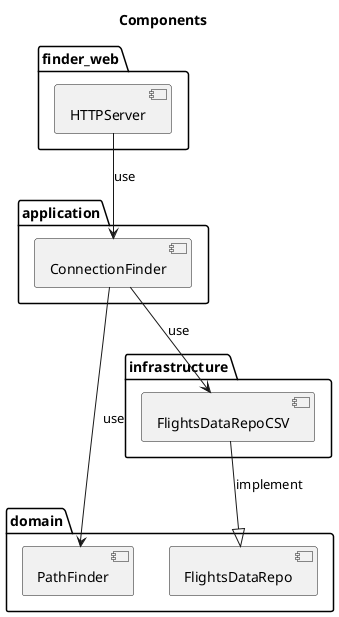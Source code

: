 @startuml component

title Components 


package "domain" {
    [PathFinder]
    [FlightsDataRepo]
}

package "application" {
    [ConnectionFinder]
}

package "infrastructure" {
    [FlightsDataRepoCSV]
}

package "finder_web" {
    [HTTPServer]
}

[HTTPServer] --> [ConnectionFinder]: use
' [HTTPServer] --> [FlightsDataRepoCSV]: use
[ConnectionFinder] --> [PathFinder]: use
[ConnectionFinder] --> [FlightsDataRepoCSV]: use
[FlightsDataRepoCSV] --|> [FlightsDataRepo]: implement

' package "api_connection" {
'     interface APIConnectorProtocol #red 
'     note right: abstracts connection towards http api
'     [APIConnector] - APIConnectorProtocol: provide
' }

' package "tests" {
'     component StubAPIConnector
'     note right: allows to test eg. DevicesAPI without spinning actual http server
'     [StubAPIConnector] -- APIConnectorProtocol: provide
' }
' package "api_resources" {
'     APIConnectorProtocol )..# [DevicesAPI]: require
'     APIConnectorProtocol )..# [UsersAPI]: require
'     APIConnectorProtocol )..# [PlansAPI]: require
' }

' package "public" {
'     [Device]
' }

' package "requests_payloads" {
'     [CreateRequest]
' }

' package "api_calls" {
'     [create_device]
' }
' [DevicesAPI] --> [create_device]: use
' [DevicesAPI] --> [Device]: use
' [DevicesAPI] --> [CreateRequest]: use
' [CreateRequest] -> [Device]: use
@enduml